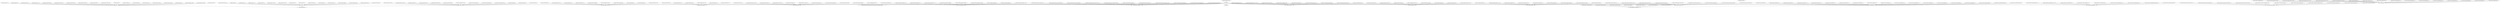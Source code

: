 strict digraph {
"ci/Geonovum/CIMOW" [ label="CIMOW "];
"ci/Geonovum/CIMOW" -> "ci/Geonovum/TPOD-UML";
subgraph "ci/Geonovum/CIMOW" {
"ci/Geonovum/CIMOW/0.98.1-beta" -> "ci/Geonovum/CIMOW";
"ci/Geonovum/CIMOW/0.98.1-kern" -> "ci/Geonovum/CIMOW";
"ci/Geonovum/CIMOW/0.98.2-kern" -> "ci/Geonovum/CIMOW";
"ci/Geonovum/CIMOW/0.98.3-kern" -> "ci/Geonovum/CIMOW";
"ci/Geonovum/CIMOW/0.98.3.1" -> "ci/Geonovum/CIMOW";
"ci/Geonovum/CIMOW/0.98.3.1-kern" -> "ci/Geonovum/CIMOW";
"ci/Geonovum/CIMOW/1.0" -> "ci/Geonovum/CIMOW";
"ci/Geonovum/CIMOW/1.0.1" -> "ci/Geonovum/CIMOW";
"ci/Geonovum/CIMOW/1.0.2" -> "ci/Geonovum/CIMOW";
"ci/Geonovum/CIMOW/1.0.3" -> "ci/Geonovum/CIMOW";
"ci/Geonovum/CIMOW/1.0.3-RC1" -> "ci/Geonovum/CIMOW";
"ci/Geonovum/CIMOW/1.0.3-RC2" -> "ci/Geonovum/CIMOW";
"ci/Geonovum/CIMOW/1.0.4" -> "ci/Geonovum/CIMOW";
"ci/Geonovum/CIMOW/1.0.4-RC1" -> "ci/Geonovum/CIMOW";
"ci/Geonovum/CIMOW/1.0.4-RC2" -> "ci/Geonovum/CIMOW";
"ci/Geonovum/CIMOW/1.0.5" -> "ci/Geonovum/CIMOW";
"ci/Geonovum/CIMOW/1.0.6" -> "ci/Geonovum/CIMOW";
"ci/Geonovum/CIMOW/2.0.0" -> "ci/Geonovum/CIMOW";
"ci/Geonovum/CIMOW/2.0.0-rc" -> "ci/Geonovum/CIMOW";
"ci/Geonovum/CIMOW/2.1.0-rc" -> "ci/Geonovum/CIMOW";
}
"ci/Geonovum/IMOW" [ label="IMOW model "];
"ci/Geonovum/IMOW" -> "ci/Geonovum/TPOD-UML";
subgraph "ci/Geonovum/IMOW" {
"ci/Geonovum/IMOW/0.98-kern" -> "ci/Geonovum/IMOW";
"ci/Geonovum/IMOW/0.98.1-beta" -> "ci/Geonovum/IMOW";
"ci/Geonovum/IMOW/0.98.1-kern" -> "ci/Geonovum/IMOW";
"ci/Geonovum/IMOW/0.98.2-kern" -> "ci/Geonovum/IMOW";
"ci/Geonovum/IMOW/0.98.3.1-kern" -> "ci/Geonovum/IMOW";
"ci/Geonovum/IMOW/1.0" -> "ci/Geonovum/IMOW";
"ci/Geonovum/IMOW/1.0.1" -> "ci/Geonovum/IMOW";
"ci/Geonovum/IMOW/1.0.2" -> "ci/Geonovum/IMOW";
"ci/Geonovum/IMOW/1.0.3" -> "ci/Geonovum/IMOW";
"ci/Geonovum/IMOW/1.0.3-RC1" -> "ci/Geonovum/IMOW";
"ci/Geonovum/IMOW/1.0.3-RC2" -> "ci/Geonovum/IMOW";
"ci/Geonovum/IMOW/1.0.4" -> "ci/Geonovum/IMOW";
"ci/Geonovum/IMOW/2.0.0" -> "ci/Geonovum/IMOW";
"ci/Geonovum/IMOW/2.0.0-rc" -> "ci/Geonovum/IMOW";
"ci/Geonovum/IMOW/2.0.1" -> "ci/Geonovum/IMOW";
"ci/Geonovum/IMOW/2.0.1-rc" -> "ci/Geonovum/IMOW";
}
"ci/Geonovum/Presentatie" [ label="Presentatiemodel TPOD "];
subgraph "ci/Geonovum/Presentatie" {
}
"ci/Geonovum/TPOD-Symbolen" [ label="Symbolenbibliotheek STOP-TPOD "];
subgraph "ci/Geonovum/TPOD-Symbolen" {
"ci/Geonovum/TPOD-Symbolen/0.98-beta" -> "ci/Geonovum/TPOD-Symbolen";
"ci/Geonovum/TPOD-Symbolen/0.98-kern" -> "ci/Geonovum/TPOD-Symbolen";
"ci/Geonovum/TPOD-Symbolen/0.98.1-kern" -> "ci/Geonovum/TPOD-Symbolen";
"ci/Geonovum/TPOD-Symbolen/1.0" -> "ci/Geonovum/TPOD-Symbolen";
"ci/Geonovum/TPOD-Symbolen/1.0.1" -> "ci/Geonovum/TPOD-Symbolen";
"ci/Geonovum/TPOD-Symbolen/2.0.0" -> "ci/Geonovum/TPOD-Symbolen";
"ci/Geonovum/TPOD-Symbolen/2.0.0-rc" -> "ci/Geonovum/TPOD-Symbolen";
}
"ci/Geonovum/TPOD-AMvB" [ label="TPOD AMvB en MR "];
subgraph "ci/Geonovum/TPOD-AMvB" {
"ci/Geonovum/TPOD-AMvB/0.98-beta" -> "ci/Geonovum/TPOD-AMvB";
"ci/Geonovum/TPOD-AMvB/0.98-kern" -> "ci/Geonovum/TPOD-AMvB";
"ci/Geonovum/TPOD-AMvB/0.98.1-kern" -> "ci/Geonovum/TPOD-AMvB";
"ci/Geonovum/TPOD-AMvB/1.0" -> "ci/Geonovum/TPOD-AMvB";
"ci/Geonovum/TPOD-AMvB/1.0.1" -> "ci/Geonovum/TPOD-AMvB";
"ci/Geonovum/TPOD-AMvB/1.0.1-RC1" -> "ci/Geonovum/TPOD-AMvB";
"ci/Geonovum/TPOD-AMvB/2.0.0" -> "ci/Geonovum/TPOD-AMvB";
"ci/Geonovum/TPOD-AMvB/2.0.0-rc" -> "ci/Geonovum/TPOD-AMvB";
"ci/Geonovum/TPOD-AMvB/2.0.1" -> "ci/Geonovum/TPOD-AMvB";
"ci/Geonovum/TPOD-AMvB/2.0.1-rc" -> "ci/Geonovum/TPOD-AMvB";
}
"ci/Geonovum/TPOD-N2000" [ label="TPOD Natura 2000-besluit "];
subgraph "ci/Geonovum/TPOD-N2000" {
"ci/Geonovum/TPOD-N2000/0.99.0" -> "ci/Geonovum/TPOD-N2000";
"ci/Geonovum/TPOD-N2000/1.0.0" -> "ci/Geonovum/TPOD-N2000";
"ci/Geonovum/TPOD-N2000/2.0.0" -> "ci/Geonovum/TPOD-N2000";
"ci/Geonovum/TPOD-N2000/2.0.0-rc" -> "ci/Geonovum/TPOD-N2000";
"ci/Geonovum/TPOD-N2000/2.0.1" -> "ci/Geonovum/TPOD-N2000";
"ci/Geonovum/TPOD-N2000/2.0.1-rc" -> "ci/Geonovum/TPOD-N2000";
}
"ci/Geonovum/TPOD-instructie" [ label="TPOD instructie "];
subgraph "ci/Geonovum/TPOD-instructie" {
"ci/Geonovum/TPOD-instructie/0.97.1.1" -> "ci/Geonovum/TPOD-instructie";
"ci/Geonovum/TPOD-instructie/0.98.2-kern" -> "ci/Geonovum/TPOD-instructie";
"ci/Geonovum/TPOD-instructie/0.99.0" -> "ci/Geonovum/TPOD-instructie";
"ci/Geonovum/TPOD-instructie/1.0.0" -> "ci/Geonovum/TPOD-instructie";
"ci/Geonovum/TPOD-instructie/1.0.0-RC1" -> "ci/Geonovum/TPOD-instructie";
"ci/Geonovum/TPOD-instructie/2.0.0" -> "ci/Geonovum/TPOD-instructie";
"ci/Geonovum/TPOD-instructie/2.0.0-rc" -> "ci/Geonovum/TPOD-instructie";
"ci/Geonovum/TPOD-instructie/2.0.1" -> "ci/Geonovum/TPOD-instructie";
"ci/Geonovum/TPOD-instructie/2.0.1-rc" -> "ci/Geonovum/TPOD-instructie";
}
"ci/Geonovum/TPOD-kennisgeving" [ label="TPOD kennisgeving omgevingsvergunning voor buitenplanse omgevingsplanactiviteiten "];
subgraph "ci/Geonovum/TPOD-kennisgeving" {
"ci/Geonovum/TPOD-kennisgeving/0.99.0" -> "ci/Geonovum/TPOD-kennisgeving";
"ci/Geonovum/TPOD-kennisgeving/1.0.0" -> "ci/Geonovum/TPOD-kennisgeving";
}
"ci/Geonovum/TPOD-omgevingsplan" [ label="TPOD omgevingsplan "];
subgraph "ci/Geonovum/TPOD-omgevingsplan" {
"ci/Geonovum/TPOD-omgevingsplan/0.98-beta" -> "ci/Geonovum/TPOD-omgevingsplan";
"ci/Geonovum/TPOD-omgevingsplan/0.98-kern" -> "ci/Geonovum/TPOD-omgevingsplan";
"ci/Geonovum/TPOD-omgevingsplan/0.98.1-kern" -> "ci/Geonovum/TPOD-omgevingsplan";
"ci/Geonovum/TPOD-omgevingsplan/1.0" -> "ci/Geonovum/TPOD-omgevingsplan";
"ci/Geonovum/TPOD-omgevingsplan/1.0.1" -> "ci/Geonovum/TPOD-omgevingsplan";
"ci/Geonovum/TPOD-omgevingsplan/1.0.1-RC1" -> "ci/Geonovum/TPOD-omgevingsplan";
"ci/Geonovum/TPOD-omgevingsplan/2.0.0" -> "ci/Geonovum/TPOD-omgevingsplan";
"ci/Geonovum/TPOD-omgevingsplan/2.0.0-rc" -> "ci/Geonovum/TPOD-omgevingsplan";
"ci/Geonovum/TPOD-omgevingsplan/2.1.0" -> "ci/Geonovum/TPOD-omgevingsplan";
"ci/Geonovum/TPOD-omgevingsplan/2.1.0-rc" -> "ci/Geonovum/TPOD-omgevingsplan";
}
"ci/Geonovum/TPOD-omgevingsverordening" [ label="TPOD omgevingsverordening "];
subgraph "ci/Geonovum/TPOD-omgevingsverordening" {
"ci/Geonovum/TPOD-omgevingsverordening/0.98-beta" -> "ci/Geonovum/TPOD-omgevingsverordening";
"ci/Geonovum/TPOD-omgevingsverordening/0.98-kern" -> "ci/Geonovum/TPOD-omgevingsverordening";
"ci/Geonovum/TPOD-omgevingsverordening/0.98.1-kern" -> "ci/Geonovum/TPOD-omgevingsverordening";
"ci/Geonovum/TPOD-omgevingsverordening/0.98.2-kern" -> "ci/Geonovum/TPOD-omgevingsverordening";
"ci/Geonovum/TPOD-omgevingsverordening/1.0" -> "ci/Geonovum/TPOD-omgevingsverordening";
"ci/Geonovum/TPOD-omgevingsverordening/1.0.1" -> "ci/Geonovum/TPOD-omgevingsverordening";
"ci/Geonovum/TPOD-omgevingsverordening/1.0.1-RC1" -> "ci/Geonovum/TPOD-omgevingsverordening";
"ci/Geonovum/TPOD-omgevingsverordening/2.0.0" -> "ci/Geonovum/TPOD-omgevingsverordening";
"ci/Geonovum/TPOD-omgevingsverordening/2.0.0-rc" -> "ci/Geonovum/TPOD-omgevingsverordening";
"ci/Geonovum/TPOD-omgevingsverordening/2.0.1" -> "ci/Geonovum/TPOD-omgevingsverordening";
"ci/Geonovum/TPOD-omgevingsverordening/2.0.1-rc" -> "ci/Geonovum/TPOD-omgevingsverordening";
}
"ci/Geonovum/TPOD-omgevingsvisie" [ label="TPOD omgevingsvisie "];
subgraph "ci/Geonovum/TPOD-omgevingsvisie" {
"ci/Geonovum/TPOD-omgevingsvisie/0.98-kern" -> "ci/Geonovum/TPOD-omgevingsvisie";
"ci/Geonovum/TPOD-omgevingsvisie/0.98.1-Kern" -> "ci/Geonovum/TPOD-omgevingsvisie";
"ci/Geonovum/TPOD-omgevingsvisie/1.0" -> "ci/Geonovum/TPOD-omgevingsvisie";
"ci/Geonovum/TPOD-omgevingsvisie/1.0.1" -> "ci/Geonovum/TPOD-omgevingsvisie";
"ci/Geonovum/TPOD-omgevingsvisie/1.0.1-RC1" -> "ci/Geonovum/TPOD-omgevingsvisie";
"ci/Geonovum/TPOD-omgevingsvisie/2.0.0" -> "ci/Geonovum/TPOD-omgevingsvisie";
"ci/Geonovum/TPOD-omgevingsvisie/2.0.0-rc" -> "ci/Geonovum/TPOD-omgevingsvisie";
"ci/Geonovum/TPOD-omgevingsvisie/2.0.1" -> "ci/Geonovum/TPOD-omgevingsvisie";
"ci/Geonovum/TPOD-omgevingsvisie/2.0.1-rc" -> "ci/Geonovum/TPOD-omgevingsvisie";
}
"ci/Geonovum/TPOD-programma" [ label="TPOD programma "];
subgraph "ci/Geonovum/TPOD-programma" {
"ci/Geonovum/TPOD-programma/0.99.0" -> "ci/Geonovum/TPOD-programma";
"ci/Geonovum/TPOD-programma/1.0" -> "ci/Geonovum/TPOD-programma";
"ci/Geonovum/TPOD-programma/1.0.1" -> "ci/Geonovum/TPOD-programma";
"ci/Geonovum/TPOD-programma/1.0.1-RC1" -> "ci/Geonovum/TPOD-programma";
"ci/Geonovum/TPOD-programma/2.0.0" -> "ci/Geonovum/TPOD-programma";
"ci/Geonovum/TPOD-programma/2.0.0-rc" -> "ci/Geonovum/TPOD-programma";
"ci/Geonovum/TPOD-programma/2.0.1" -> "ci/Geonovum/TPOD-programma";
"ci/Geonovum/TPOD-programma/2.0.1-rc" -> "ci/Geonovum/TPOD-programma";
}
"ci/Geonovum/TPOD-projectbesluit" [ label="TPOD projectbesluit "];
subgraph "ci/Geonovum/TPOD-projectbesluit" {
"ci/Geonovum/TPOD-projectbesluit/0.98-kern" -> "ci/Geonovum/TPOD-projectbesluit";
"ci/Geonovum/TPOD-projectbesluit/0.98.1-kern" -> "ci/Geonovum/TPOD-projectbesluit";
"ci/Geonovum/TPOD-projectbesluit/1.0" -> "ci/Geonovum/TPOD-projectbesluit";
"ci/Geonovum/TPOD-projectbesluit/1.0.1" -> "ci/Geonovum/TPOD-projectbesluit";
"ci/Geonovum/TPOD-projectbesluit/1.0.1-RC1" -> "ci/Geonovum/TPOD-projectbesluit";
"ci/Geonovum/TPOD-projectbesluit/2.0.0" -> "ci/Geonovum/TPOD-projectbesluit";
"ci/Geonovum/TPOD-projectbesluit/2.0.0-rc" -> "ci/Geonovum/TPOD-projectbesluit";
"ci/Geonovum/TPOD-projectbesluit/2.0.1" -> "ci/Geonovum/TPOD-projectbesluit";
"ci/Geonovum/TPOD-projectbesluit/3.0.0" -> "ci/Geonovum/TPOD-projectbesluit";
}
"ci/Geonovum/TPOD-reactieve-interventie" [ label="TPOD reactieve interventie "];
subgraph "ci/Geonovum/TPOD-reactieve-interventie" {
"ci/Geonovum/TPOD-reactieve-interventie/0.97.1" -> "ci/Geonovum/TPOD-reactieve-interventie";
"ci/Geonovum/TPOD-reactieve-interventie/0.98.2-kern" -> "ci/Geonovum/TPOD-reactieve-interventie";
"ci/Geonovum/TPOD-reactieve-interventie/0.99.0" -> "ci/Geonovum/TPOD-reactieve-interventie";
"ci/Geonovum/TPOD-reactieve-interventie/1.0.0" -> "ci/Geonovum/TPOD-reactieve-interventie";
"ci/Geonovum/TPOD-reactieve-interventie/1.0.0-RC1" -> "ci/Geonovum/TPOD-reactieve-interventie";
"ci/Geonovum/TPOD-reactieve-interventie/2.0.0" -> "ci/Geonovum/TPOD-reactieve-interventie";
"ci/Geonovum/TPOD-reactieve-interventie/2.0.0-rc" -> "ci/Geonovum/TPOD-reactieve-interventie";
"ci/Geonovum/TPOD-reactieve-interventie/2.0.1" -> "ci/Geonovum/TPOD-reactieve-interventie";
"ci/Geonovum/TPOD-reactieve-interventie/2.0.1-rc" -> "ci/Geonovum/TPOD-reactieve-interventie";
}
"ci/Geonovum/TPOD" [ label="TPOD standaard "];
"ci/Geonovum/TPOD" -> "ci/Geonovum/IMOW";
"ci/Geonovum/TPOD" -> "ci/Geonovum/IMOW-XSD";
"ci/Geonovum/TPOD" -> "ci/Geonovum/IMOW-waardelijsten";
"ci/Geonovum/TPOD" -> "ci/Geonovum/TPOD-AMvB";
"ci/Geonovum/TPOD" -> "ci/Geonovum/TPOD-N2000";
"ci/Geonovum/TPOD" -> "ci/Geonovum/TPOD-instructie";
"ci/Geonovum/TPOD" -> "ci/Geonovum/TPOD-kennisgeving";
"ci/Geonovum/TPOD" -> "ci/Geonovum/TPOD-omgevingsplan";
"ci/Geonovum/TPOD" -> "ci/Geonovum/TPOD-omgevingsverordening";
"ci/Geonovum/TPOD" -> "ci/Geonovum/TPOD-omgevingsvisie";
"ci/Geonovum/TPOD" -> "ci/Geonovum/TPOD-programma";
"ci/Geonovum/TPOD" -> "ci/Geonovum/TPOD-projectbesluit";
"ci/Geonovum/TPOD" -> "ci/Geonovum/TPOD-reactieve-interventie";
"ci/Geonovum/TPOD" -> "ci/Geonovum/TPOD-voorbereidingsbesluit";
"ci/Geonovum/TPOD" -> "ci/Geonovum/TPOD-waterschapsverordening";
"ci/Geonovum/TPOD" -> "ci/KOOP/STOP";
subgraph "ci/Geonovum/TPOD" {
"ci/Geonovum/TPOD/0.1.0-todo" -> "ci/Geonovum/TPOD";
}
"ci/Geonovum/TPOD-validatieregels" [ label="TPOD validatieregels "];
subgraph "ci/Geonovum/TPOD-validatieregels" {
"ci/Geonovum/TPOD-validatieregels/0.9" -> "ci/Geonovum/TPOD-validatieregels";
"ci/Geonovum/TPOD-validatieregels/0.98-kern" -> "ci/Geonovum/TPOD-validatieregels";
"ci/Geonovum/TPOD-validatieregels/0.98.3-kern" -> "ci/Geonovum/TPOD-validatieregels";
"ci/Geonovum/TPOD-validatieregels/0.98.3.1-kern" -> "ci/Geonovum/TPOD-validatieregels";
"ci/Geonovum/TPOD-validatieregels/0.98.3.2-kern" -> "ci/Geonovum/TPOD-validatieregels";
"ci/Geonovum/TPOD-validatieregels/0.98.3.3-kern" -> "ci/Geonovum/TPOD-validatieregels";
"ci/Geonovum/TPOD-validatieregels/1.0" -> "ci/Geonovum/TPOD-validatieregels";
"ci/Geonovum/TPOD-validatieregels/1.0.0" -> "ci/Geonovum/TPOD-validatieregels";
"ci/Geonovum/TPOD-validatieregels/1.0.1" -> "ci/Geonovum/TPOD-validatieregels";
"ci/Geonovum/TPOD-validatieregels/1.0.2" -> "ci/Geonovum/TPOD-validatieregels";
"ci/Geonovum/TPOD-validatieregels/1.0.3" -> "ci/Geonovum/TPOD-validatieregels";
"ci/Geonovum/TPOD-validatieregels/1.0.4" -> "ci/Geonovum/TPOD-validatieregels";
"ci/Geonovum/TPOD-validatieregels/1.0.5" -> "ci/Geonovum/TPOD-validatieregels";
"ci/Geonovum/TPOD-validatieregels/1.0.6" -> "ci/Geonovum/TPOD-validatieregels";
"ci/Geonovum/TPOD-validatieregels/1.2" -> "ci/Geonovum/TPOD-validatieregels";
"ci/Geonovum/TPOD-validatieregels/1.3" -> "ci/Geonovum/TPOD-validatieregels";
"ci/Geonovum/TPOD-validatieregels/1.4" -> "ci/Geonovum/TPOD-validatieregels";
}
"ci/Geonovum/TPOD-voorbereidingsbesluit" [ label="TPOD voorbereidingsbesluit "];
subgraph "ci/Geonovum/TPOD-voorbereidingsbesluit" {
"ci/Geonovum/TPOD-voorbereidingsbesluit/0.97.1" -> "ci/Geonovum/TPOD-voorbereidingsbesluit";
"ci/Geonovum/TPOD-voorbereidingsbesluit/0.98.2-kern" -> "ci/Geonovum/TPOD-voorbereidingsbesluit";
"ci/Geonovum/TPOD-voorbereidingsbesluit/0.99.0" -> "ci/Geonovum/TPOD-voorbereidingsbesluit";
"ci/Geonovum/TPOD-voorbereidingsbesluit/1.0.0" -> "ci/Geonovum/TPOD-voorbereidingsbesluit";
"ci/Geonovum/TPOD-voorbereidingsbesluit/1.0.0-RC1" -> "ci/Geonovum/TPOD-voorbereidingsbesluit";
"ci/Geonovum/TPOD-voorbereidingsbesluit/2.0.0" -> "ci/Geonovum/TPOD-voorbereidingsbesluit";
"ci/Geonovum/TPOD-voorbereidingsbesluit/2.0.0-rc" -> "ci/Geonovum/TPOD-voorbereidingsbesluit";
"ci/Geonovum/TPOD-voorbereidingsbesluit/2.0.1" -> "ci/Geonovum/TPOD-voorbereidingsbesluit";
"ci/Geonovum/TPOD-voorbereidingsbesluit/2.0.1-rc" -> "ci/Geonovum/TPOD-voorbereidingsbesluit";
}
"ci/Geonovum/TPOD-waterschapsverordening" [ label="TPOD waterschapsverordening "];
subgraph "ci/Geonovum/TPOD-waterschapsverordening" {
"ci/Geonovum/TPOD-waterschapsverordening/0.98-beta" -> "ci/Geonovum/TPOD-waterschapsverordening";
"ci/Geonovum/TPOD-waterschapsverordening/0.98-kern" -> "ci/Geonovum/TPOD-waterschapsverordening";
"ci/Geonovum/TPOD-waterschapsverordening/0.98.1-kern" -> "ci/Geonovum/TPOD-waterschapsverordening";
"ci/Geonovum/TPOD-waterschapsverordening/0.98.2-kern" -> "ci/Geonovum/TPOD-waterschapsverordening";
"ci/Geonovum/TPOD-waterschapsverordening/1.0" -> "ci/Geonovum/TPOD-waterschapsverordening";
"ci/Geonovum/TPOD-waterschapsverordening/1.0.1" -> "ci/Geonovum/TPOD-waterschapsverordening";
"ci/Geonovum/TPOD-waterschapsverordening/1.0.1-RC1" -> "ci/Geonovum/TPOD-waterschapsverordening";
"ci/Geonovum/TPOD-waterschapsverordening/2.0.0" -> "ci/Geonovum/TPOD-waterschapsverordening";
"ci/Geonovum/TPOD-waterschapsverordening/2.0.0-rc" -> "ci/Geonovum/TPOD-waterschapsverordening";
"ci/Geonovum/TPOD-waterschapsverordening/2.0.1" -> "ci/Geonovum/TPOD-waterschapsverordening";
"ci/Geonovum/TPOD-waterschapsverordening/2.0.1-rc" -> "ci/Geonovum/TPOD-waterschapsverordening";
}
"ci/Geonovum/IMOW-waardelijsten" [ label="Waardelijsten IMOW "];
"ci/Geonovum/IMOW-waardelijsten" -> "ci/Geonovum/TPOD-Symbolen";
subgraph "ci/Geonovum/IMOW-waardelijsten" {
"ci/Geonovum/IMOW-waardelijsten/0.98-kern" -> "ci/Geonovum/IMOW-waardelijsten";
"ci/Geonovum/IMOW-waardelijsten/0.98.1-kern" -> "ci/Geonovum/IMOW-waardelijsten";
"ci/Geonovum/IMOW-waardelijsten/098.2-kern" -> "ci/Geonovum/IMOW-waardelijsten";
"ci/Geonovum/IMOW-waardelijsten/1.0" -> "ci/Geonovum/IMOW-waardelijsten";
"ci/Geonovum/IMOW-waardelijsten/1.0.0" -> "ci/Geonovum/IMOW-waardelijsten";
"ci/Geonovum/IMOW-waardelijsten/1.0.1" -> "ci/Geonovum/IMOW-waardelijsten";
"ci/Geonovum/IMOW-waardelijsten/1.0.10" -> "ci/Geonovum/IMOW-waardelijsten";
"ci/Geonovum/IMOW-waardelijsten/1.0.2" -> "ci/Geonovum/IMOW-waardelijsten";
"ci/Geonovum/IMOW-waardelijsten/1.0.3" -> "ci/Geonovum/IMOW-waardelijsten";
"ci/Geonovum/IMOW-waardelijsten/1.0.4" -> "ci/Geonovum/IMOW-waardelijsten";
"ci/Geonovum/IMOW-waardelijsten/1.0.5" -> "ci/Geonovum/IMOW-waardelijsten";
"ci/Geonovum/IMOW-waardelijsten/1.0.6" -> "ci/Geonovum/IMOW-waardelijsten";
"ci/Geonovum/IMOW-waardelijsten/1.0.7" -> "ci/Geonovum/IMOW-waardelijsten";
"ci/Geonovum/IMOW-waardelijsten/1.0.9" -> "ci/Geonovum/IMOW-waardelijsten";
"ci/Geonovum/IMOW-waardelijsten/2.0.0-rc" -> "ci/Geonovum/IMOW-waardelijsten";
"ci/Geonovum/IMOW-waardelijsten/2.1.0" -> "ci/Geonovum/IMOW-waardelijsten";
"ci/Geonovum/IMOW-waardelijsten/1.0.8" -> "ci/Geonovum/IMOW-waardelijsten";
"ci/Geonovum/IMOW-waardelijsten/2.0.0" -> "ci/Geonovum/IMOW-waardelijsten";
"ci/Geonovum/IMOW-waardelijsten/3.0.0" -> "ci/Geonovum/IMOW-waardelijsten";
}
"ci/Geonovum/IMOW-XSD" [ label="XSD IMOW "];
"ci/Geonovum/IMOW-XSD" -> "ci/Geonovum/TPOD-UML";
subgraph "ci/Geonovum/IMOW-XSD" {
"ci/Geonovum/IMOW-XSD/0.98-beta" -> "ci/Geonovum/IMOW-XSD";
"ci/Geonovum/IMOW-XSD/0.98-kern" -> "ci/Geonovum/IMOW-XSD";
"ci/Geonovum/IMOW-XSD/0.98.1-kern" -> "ci/Geonovum/IMOW-XSD";
"ci/Geonovum/IMOW-XSD/0.98.2-kern" -> "ci/Geonovum/IMOW-XSD";
"ci/Geonovum/IMOW-XSD/0.98.3-kern" -> "ci/Geonovum/IMOW-XSD";
"ci/Geonovum/IMOW-XSD/0.98.3.1-kern" -> "ci/Geonovum/IMOW-XSD";
"ci/Geonovum/IMOW-XSD/1.0" -> "ci/Geonovum/IMOW-XSD";
"ci/Geonovum/IMOW-XSD/1.0.1" -> "ci/Geonovum/IMOW-XSD";
"ci/Geonovum/IMOW-XSD/1.0.2" -> "ci/Geonovum/IMOW-XSD";
"ci/Geonovum/IMOW-XSD/1.0.3-RC" -> "ci/Geonovum/IMOW-XSD";
"ci/Geonovum/IMOW-XSD/1.0.3-RC2" -> "ci/Geonovum/IMOW-XSD";
"ci/Geonovum/IMOW-XSD/1.0.4" -> "ci/Geonovum/IMOW-XSD";
"ci/Geonovum/IMOW-XSD/2.0.0-rc" -> "ci/Geonovum/IMOW-XSD";
}
}
